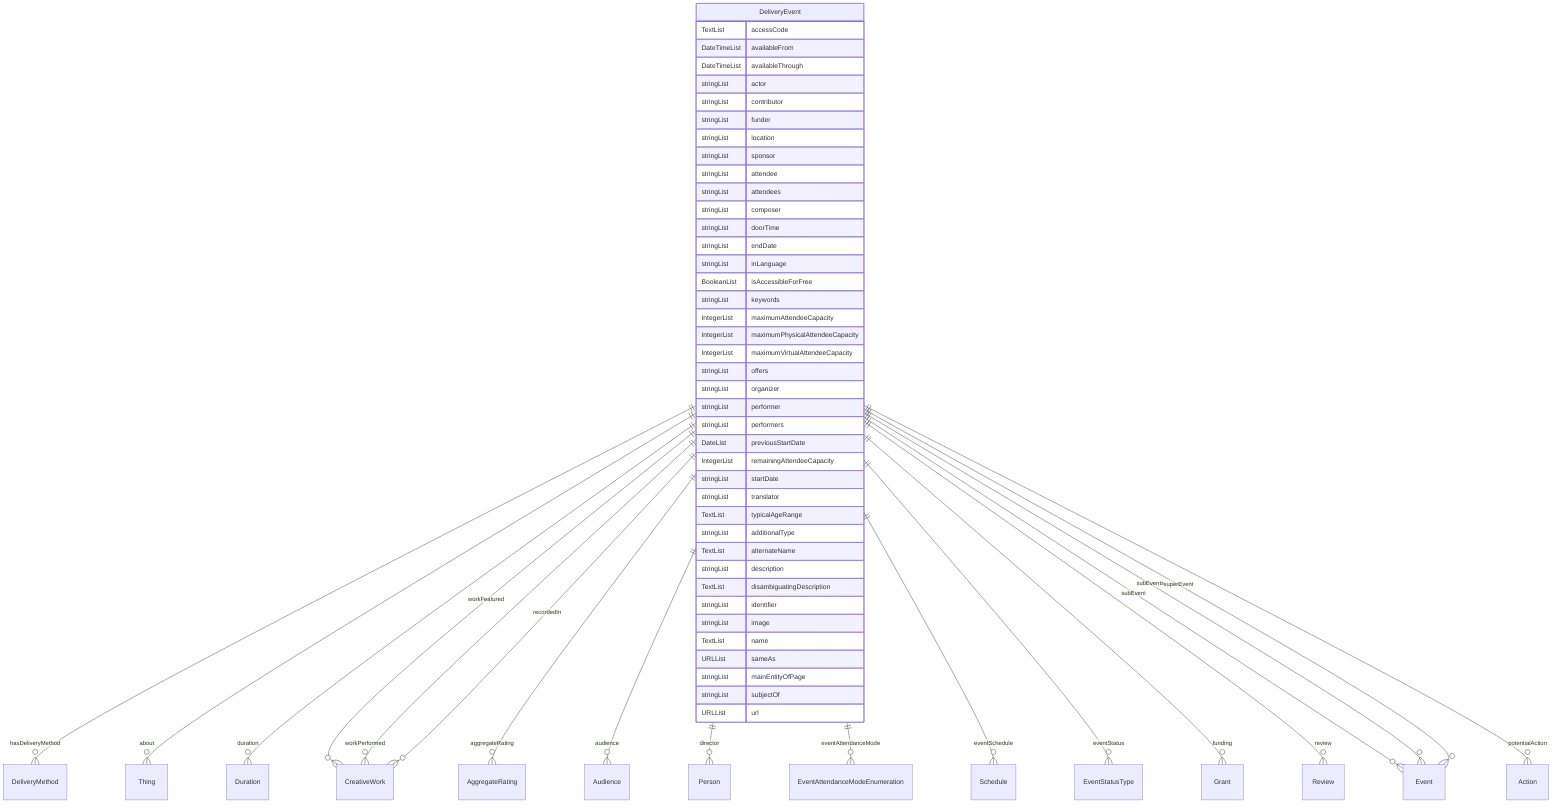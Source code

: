 erDiagram
DeliveryEvent {
    TextList accessCode  
    DateTimeList availableFrom  
    DateTimeList availableThrough  
    stringList actor  
    stringList contributor  
    stringList funder  
    stringList location  
    stringList sponsor  
    stringList attendee  
    stringList attendees  
    stringList composer  
    stringList doorTime  
    stringList endDate  
    stringList inLanguage  
    BooleanList isAccessibleForFree  
    stringList keywords  
    IntegerList maximumAttendeeCapacity  
    IntegerList maximumPhysicalAttendeeCapacity  
    IntegerList maximumVirtualAttendeeCapacity  
    stringList offers  
    stringList organizer  
    stringList performer  
    stringList performers  
    DateList previousStartDate  
    IntegerList remainingAttendeeCapacity  
    stringList startDate  
    stringList translator  
    TextList typicalAgeRange  
    stringList additionalType  
    TextList alternateName  
    stringList description  
    TextList disambiguatingDescription  
    stringList identifier  
    stringList image  
    TextList name  
    URLList sameAs  
    stringList mainEntityOfPage  
    stringList subjectOf  
    URLList url  
}

DeliveryEvent ||--}o DeliveryMethod : "hasDeliveryMethod"
DeliveryEvent ||--}o Thing : "about"
DeliveryEvent ||--}o Duration : "duration"
DeliveryEvent ||--}o CreativeWork : "workFeatured"
DeliveryEvent ||--}o CreativeWork : "workPerformed"
DeliveryEvent ||--}o AggregateRating : "aggregateRating"
DeliveryEvent ||--}o Audience : "audience"
DeliveryEvent ||--}o Person : "director"
DeliveryEvent ||--}o EventAttendanceModeEnumeration : "eventAttendanceMode"
DeliveryEvent ||--}o Schedule : "eventSchedule"
DeliveryEvent ||--}o EventStatusType : "eventStatus"
DeliveryEvent ||--}o Grant : "funding"
DeliveryEvent ||--}o CreativeWork : "recordedIn"
DeliveryEvent ||--}o Review : "review"
DeliveryEvent ||--}o Event : "subEvent"
DeliveryEvent ||--}o Event : "subEvents"
DeliveryEvent ||--}o Event : "superEvent"
DeliveryEvent ||--}o Action : "potentialAction"